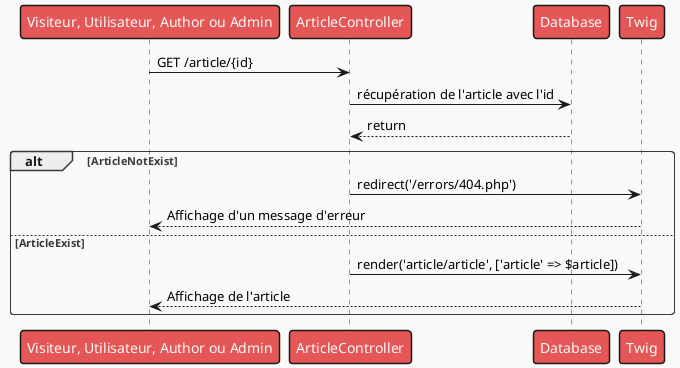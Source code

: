 @startuml

!theme mars

Person as "Visiteur, Utilisateur, Author ou Admin" -> ArticleController : GET /article/{id}

ArticleController -> Database : récupération de l'article avec l'id
Database --> ArticleController : return

alt ArticleNotExist
ArticleController -> Twig : redirect('/errors/404.php')
Twig --> Person : Affichage d'un message d'erreur

else ArticleExist
ArticleController -> Twig : render('article/article', ['article' => $article])
Twig --> Person : Affichage de l'article
end


@enduml